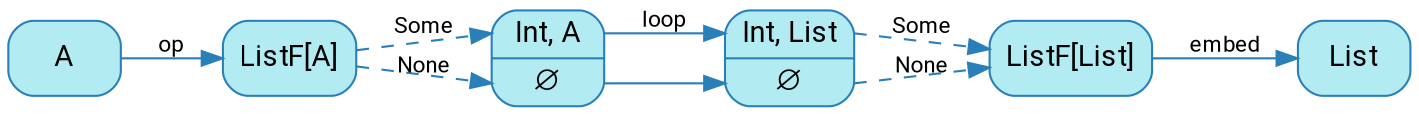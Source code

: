 digraph {
    bgcolor=transparent
    splines=false
    rankdir=LR

    // Default theme: enabled
    node[shape="rectangle" style="rounded,filled" color="#2980B9" fillcolor="#b2ebf2" fontcolor="#000000" fontname="Segoe UI,Roboto,Helvetica,Arial,sans-serif"]
    edge [color="#2980B9" fontcolor="#000000" fontname="Segoe UI,Roboto,Helvetica,Arial,sans-serif" fontsize=11 fontsize=11]

    ListStruct[shape=record label="<cons> Int, List| <nil> ∅"]
    ListStruct2[shape=record label="<cons> Int, A| <nil> ∅"]
    ListFA[label="ListF[A]"]
    ListFList[label="ListF[List]"]

    A                -> ListFA[label=op]
    ListFA           -> ListStruct2:cons[style=dashed label=Some]
    ListFA           -> ListStruct2:nil[style=dashed label=None]
    ListStruct2:cons -> ListStruct:cons[label=loop]
    ListStruct2:nil  -> ListStruct:nil
    ListStruct:cons  -> ListFList[style=dashed label="Some"]
    ListStruct:nil   -> ListFList[style=dashed label="None"]
    ListFList        -> List[label=embed]
}
